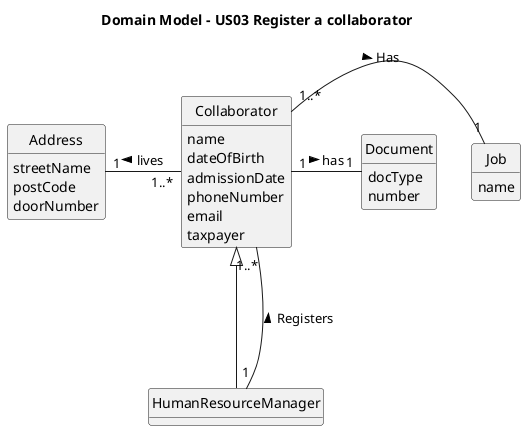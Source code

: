 @startuml
skinparam monochrome true
skinparam packageStyle rectangle
skinparam shadowing false
skinparam classAttributeIconSize 0
hide circle
hide methods

title Domain Model - US03 Register a collaborator

class HumanResourceManager {
}

class Collaborator {
    name
    dateOfBirth
    admissionDate
    phoneNumber
    email
    taxpayer
}

class Job{
    name
}

class Address{
    streetName
    postCode
    doorNumber
}

class Document{
    docType
    number
}

Collaborator  <|---  HumanResourceManager
HumanResourceManager "1" --- "1..*" Collaborator : Registers >
Collaborator "1..*" - "1" Job : Has >
Address "1" - "1..*" Collaborator : < lives
Collaborator "1" - "1" Document : has >

@enduml